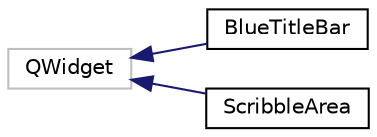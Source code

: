 digraph "Graphical Class Hierarchy"
{
  edge [fontname="Helvetica",fontsize="10",labelfontname="Helvetica",labelfontsize="10"];
  node [fontname="Helvetica",fontsize="10",shape=record];
  rankdir="LR";
  Node1 [label="QWidget",height=0.2,width=0.4,color="grey75", fillcolor="white", style="filled"];
  Node1 -> Node2 [dir="back",color="midnightblue",fontsize="10",style="solid",fontname="Helvetica"];
  Node2 [label="BlueTitleBar",height=0.2,width=0.4,color="black", fillcolor="white", style="filled",URL="$class_blue_title_bar.html"];
  Node1 -> Node3 [dir="back",color="midnightblue",fontsize="10",style="solid",fontname="Helvetica"];
  Node3 [label="ScribbleArea",height=0.2,width=0.4,color="black", fillcolor="white", style="filled",URL="$class_scribble_area.html",tooltip="[0] "];
}

